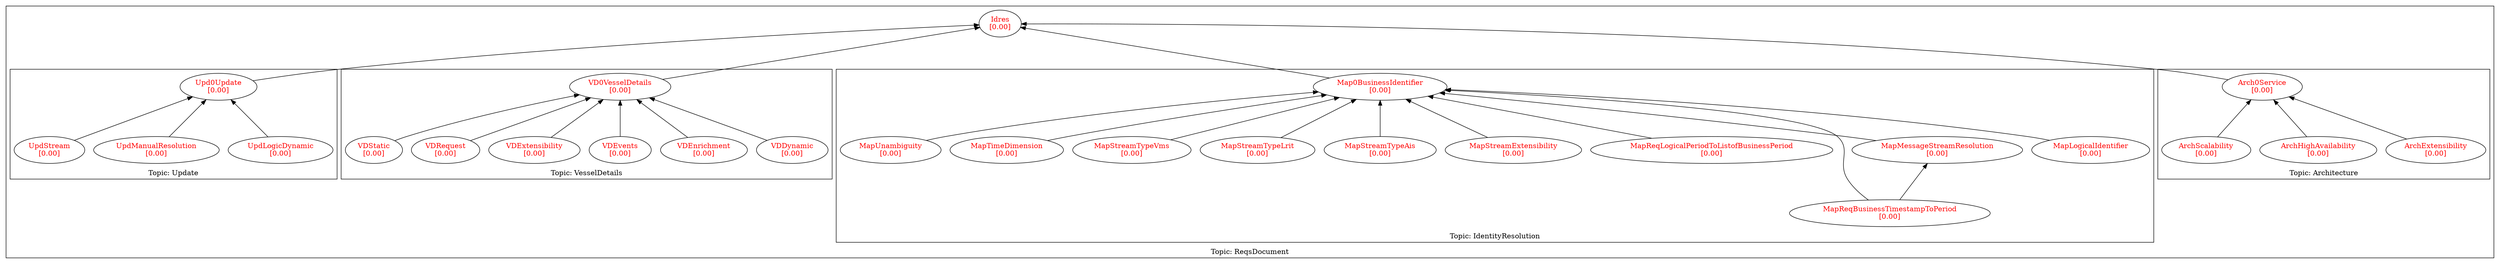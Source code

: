 digraph reqdeps {
rankdir=BT;
mclimit=10.0;
nslimit=10.0;ranksep=1;
subgraph cluster_GRAPH_ReqsDocument {
 label="Topic: ReqsDocument";
 "Idres" [fontcolor=red,label="Idres\n[0.00]"];
 subgraph cluster_GRAPH_Architecture {
  label="Topic: Architecture";
  "Arch0Service" [fontcolor=red,label="Arch0Service\n[0.00]"];
  "ArchExtensibility" [fontcolor=red,label="ArchExtensibility\n[0.00]"];
  "ArchHighAvailability" [fontcolor=red,label="ArchHighAvailability\n[0.00]"];
  "ArchScalability" [fontcolor=red,label="ArchScalability\n[0.00]"];
  }
 subgraph cluster_GRAPH_IdentityResolution {
  label="Topic: IdentityResolution";
  "Map0BusinessIdentifier" [fontcolor=red,label="Map0BusinessIdentifier\n[0.00]"];
  "MapLogicalIdentifier" [fontcolor=red,label="MapLogicalIdentifier\n[0.00]"];
  "MapMessageStreamResolution" [fontcolor=red,label="MapMessageStreamResolution\n[0.00]"];
  "MapReqBusinessTimestampToPeriod" [fontcolor=red,label="MapReqBusinessTimestampToPeriod\n[0.00]"];
  "MapReqLogicalPeriodToListofBusinessPeriod" [fontcolor=red,label="MapReqLogicalPeriodToListofBusinessPeriod\n[0.00]"];
  "MapStreamExtensibility" [fontcolor=red,label="MapStreamExtensibility\n[0.00]"];
  "MapStreamTypeAis" [fontcolor=red,label="MapStreamTypeAis\n[0.00]"];
  "MapStreamTypeLrit" [fontcolor=red,label="MapStreamTypeLrit\n[0.00]"];
  "MapStreamTypeVms" [fontcolor=red,label="MapStreamTypeVms\n[0.00]"];
  "MapTimeDimension" [fontcolor=red,label="MapTimeDimension\n[0.00]"];
  "MapUnambiguity" [fontcolor=red,label="MapUnambiguity\n[0.00]"];
  }
 subgraph cluster_GRAPH_VesselDetails {
  label="Topic: VesselDetails";
  "VD0VesselDetails" [fontcolor=red,label="VD0VesselDetails\n[0.00]"];
  "VDDynamic" [fontcolor=red,label="VDDynamic\n[0.00]"];
  "VDEnrichment" [fontcolor=red,label="VDEnrichment\n[0.00]"];
  "VDEvents" [fontcolor=red,label="VDEvents\n[0.00]"];
  "VDExtensibility" [fontcolor=red,label="VDExtensibility\n[0.00]"];
  "VDRequest" [fontcolor=red,label="VDRequest\n[0.00]"];
  "VDStatic" [fontcolor=red,label="VDStatic\n[0.00]"];
  }
 subgraph cluster_GRAPH_Update {
  label="Topic: Update";
  "Upd0Update" [fontcolor=red,label="Upd0Update\n[0.00]"];
  "UpdLogicDynamic" [fontcolor=red,label="UpdLogicDynamic\n[0.00]"];
  "UpdManualResolution" [fontcolor=red,label="UpdManualResolution\n[0.00]"];
  "UpdStream" [fontcolor=red,label="UpdStream\n[0.00]"];
  }
 }
"Arch0Service" -> "Idres";
"ArchExtensibility" -> "Arch0Service";
"ArchHighAvailability" -> "Arch0Service";
"ArchScalability" -> "Arch0Service";
"Map0BusinessIdentifier" -> "Idres";
"MapLogicalIdentifier" -> "Map0BusinessIdentifier";
"MapMessageStreamResolution" -> "Map0BusinessIdentifier";
"MapReqBusinessTimestampToPeriod" -> "Map0BusinessIdentifier";
"MapReqBusinessTimestampToPeriod" -> "MapMessageStreamResolution";
"MapReqLogicalPeriodToListofBusinessPeriod" -> "Map0BusinessIdentifier";
"MapStreamExtensibility" -> "Map0BusinessIdentifier";
"MapStreamTypeAis" -> "Map0BusinessIdentifier";
"MapStreamTypeLrit" -> "Map0BusinessIdentifier";
"MapStreamTypeVms" -> "Map0BusinessIdentifier";
"MapTimeDimension" -> "Map0BusinessIdentifier";
"MapUnambiguity" -> "Map0BusinessIdentifier";
"VD0VesselDetails" -> "Idres";
"VDDynamic" -> "VD0VesselDetails";
"VDEnrichment" -> "VD0VesselDetails";
"VDEvents" -> "VD0VesselDetails";
"VDExtensibility" -> "VD0VesselDetails";
"VDRequest" -> "VD0VesselDetails";
"VDStatic" -> "VD0VesselDetails";
"Upd0Update" -> "Idres";
"UpdLogicDynamic" -> "Upd0Update";
"UpdManualResolution" -> "Upd0Update";
"UpdStream" -> "Upd0Update";
}
